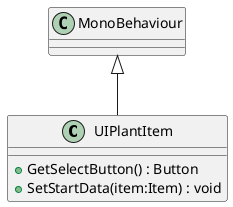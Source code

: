 @startuml
class UIPlantItem {
    + GetSelectButton() : Button
    + SetStartData(item:Item) : void
}
MonoBehaviour <|-- UIPlantItem
@enduml

